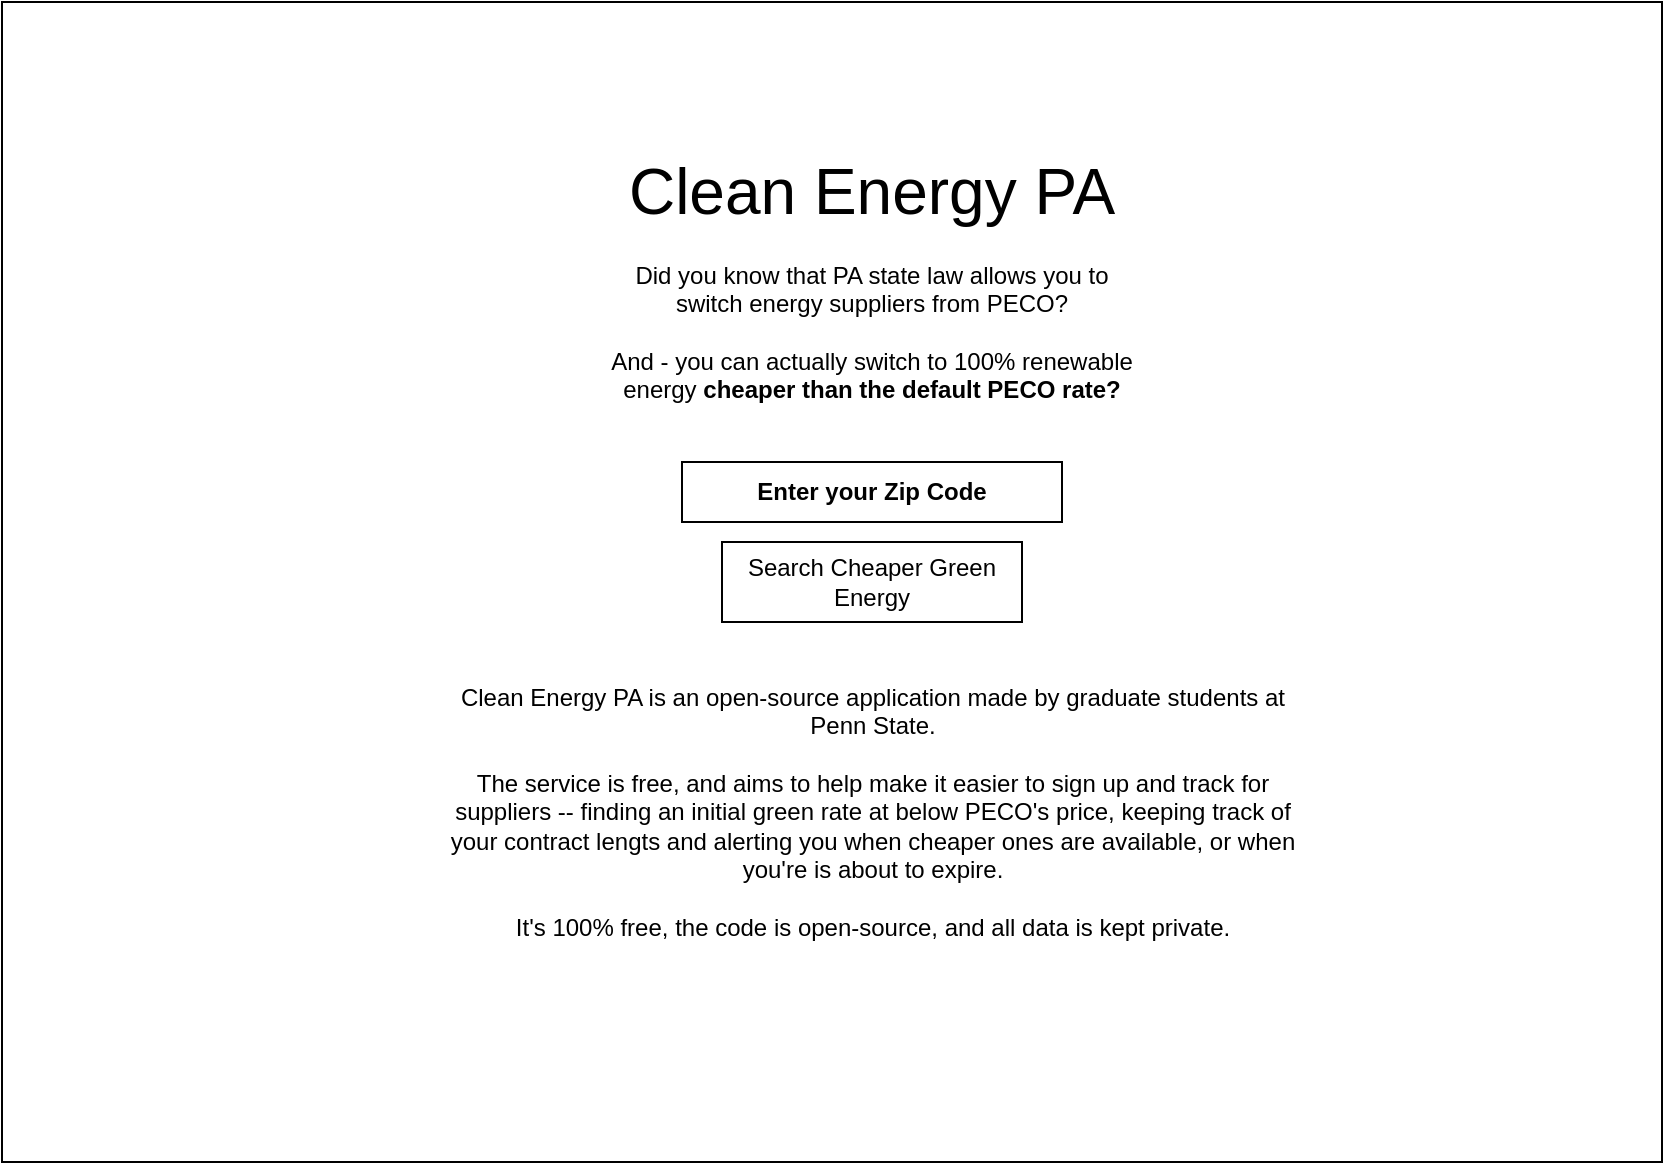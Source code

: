 <mxfile version="21.2.8" type="device">
  <diagram name="Page-1" id="G5gbXoaZbaZ6ohgpXtbu">
    <mxGraphModel dx="1114" dy="740" grid="1" gridSize="10" guides="1" tooltips="1" connect="1" arrows="1" fold="1" page="1" pageScale="1" pageWidth="850" pageHeight="1100" math="0" shadow="0">
      <root>
        <mxCell id="0" />
        <mxCell id="1" parent="0" />
        <mxCell id="eCo9j55MbGwQ6MdnKBfV-2" value="" style="rounded=0;whiteSpace=wrap;html=1;" vertex="1" parent="1">
          <mxGeometry x="100" y="70" width="830" height="580" as="geometry" />
        </mxCell>
        <mxCell id="eCo9j55MbGwQ6MdnKBfV-3" value="Enter your Zip Code" style="rounded=0;whiteSpace=wrap;html=1;fontStyle=1" vertex="1" parent="1">
          <mxGeometry x="440" y="300" width="190" height="30" as="geometry" />
        </mxCell>
        <mxCell id="eCo9j55MbGwQ6MdnKBfV-5" value="Search Cheaper Green Energy" style="rounded=0;whiteSpace=wrap;html=1;" vertex="1" parent="1">
          <mxGeometry x="460" y="340" width="150" height="40" as="geometry" />
        </mxCell>
        <mxCell id="eCo9j55MbGwQ6MdnKBfV-6" value="&lt;font style=&quot;font-size: 32px;&quot;&gt;Clean Energy PA&lt;/font&gt;" style="text;strokeColor=none;align=center;fillColor=none;html=1;verticalAlign=middle;whiteSpace=wrap;rounded=0;" vertex="1" parent="1">
          <mxGeometry x="215" y="150" width="640" height="30" as="geometry" />
        </mxCell>
        <mxCell id="eCo9j55MbGwQ6MdnKBfV-7" value="Did you know that PA state law allows you to switch energy suppliers from PECO?&lt;br&gt;&lt;br&gt;And - you can actually switch to 100% renewable energy&amp;nbsp;&lt;b style=&quot;border-color: var(--border-color);&quot;&gt;cheaper&lt;/b&gt;&amp;nbsp;&lt;b style=&quot;border-color: var(--border-color);&quot;&gt;than the default PECO rate?&lt;/b&gt;" style="text;strokeColor=none;align=center;fillColor=none;html=1;verticalAlign=middle;whiteSpace=wrap;rounded=0;" vertex="1" parent="1">
          <mxGeometry x="400" y="220" width="270" height="30" as="geometry" />
        </mxCell>
        <mxCell id="eCo9j55MbGwQ6MdnKBfV-8" value="Clean Energy PA is an open-source application made by graduate students at Penn State.&lt;br&gt;&lt;br&gt;The service is free, and aims to help make it easier to sign up and track for suppliers -- finding an initial green rate at below PECO&#39;s price, keeping track of your contract lengts and alerting you when cheaper ones are available, or when you&#39;re is about to expire.&lt;br&gt;&lt;br&gt;It&#39;s 100% free, the code is open-source, and all data is kept private." style="text;strokeColor=none;align=center;fillColor=none;html=1;verticalAlign=middle;whiteSpace=wrap;rounded=0;" vertex="1" parent="1">
          <mxGeometry x="317.5" y="470" width="435" height="10" as="geometry" />
        </mxCell>
      </root>
    </mxGraphModel>
  </diagram>
</mxfile>

